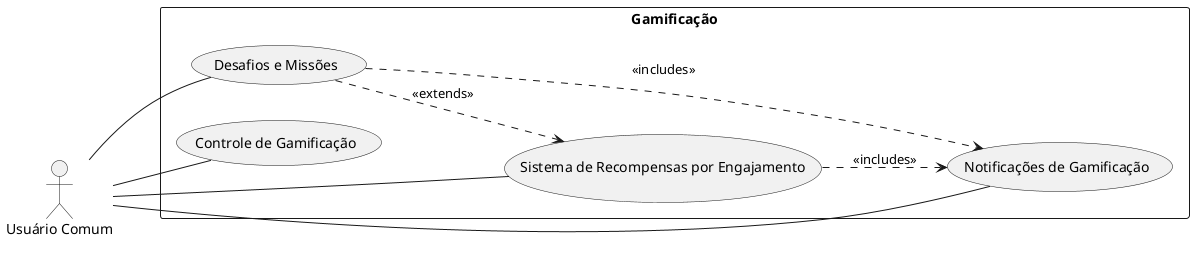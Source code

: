 @startuml
left to right direction

actor "Usuário Comum" as User

rectangle "Gamificação" {
  usecase "Sistema de Recompensas por Engajamento" as RF10_uc
  usecase "Desafios e Missões" as RF11_uc
  usecase "Notificações de Gamificação" as RF12_uc
  usecase "Controle de Gamificação" as RF13_uc
}

User -- RF10_uc
User -- RF11_uc
User -- RF12_uc
User -- RF13_uc

RF10_uc ..> RF12_uc : <<includes>>
RF11_uc ..> RF10_uc : <<extends>>
RF11_uc ..> RF12_uc : <<includes>>
@enduml